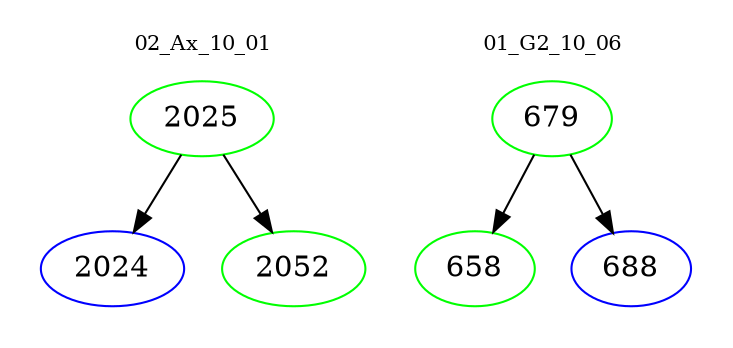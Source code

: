 digraph{
subgraph cluster_0 {
color = white
label = "02_Ax_10_01";
fontsize=10;
T0_2025 [label="2025", color="green"]
T0_2025 -> T0_2024 [color="black"]
T0_2024 [label="2024", color="blue"]
T0_2025 -> T0_2052 [color="black"]
T0_2052 [label="2052", color="green"]
}
subgraph cluster_1 {
color = white
label = "01_G2_10_06";
fontsize=10;
T1_679 [label="679", color="green"]
T1_679 -> T1_658 [color="black"]
T1_658 [label="658", color="green"]
T1_679 -> T1_688 [color="black"]
T1_688 [label="688", color="blue"]
}
}
